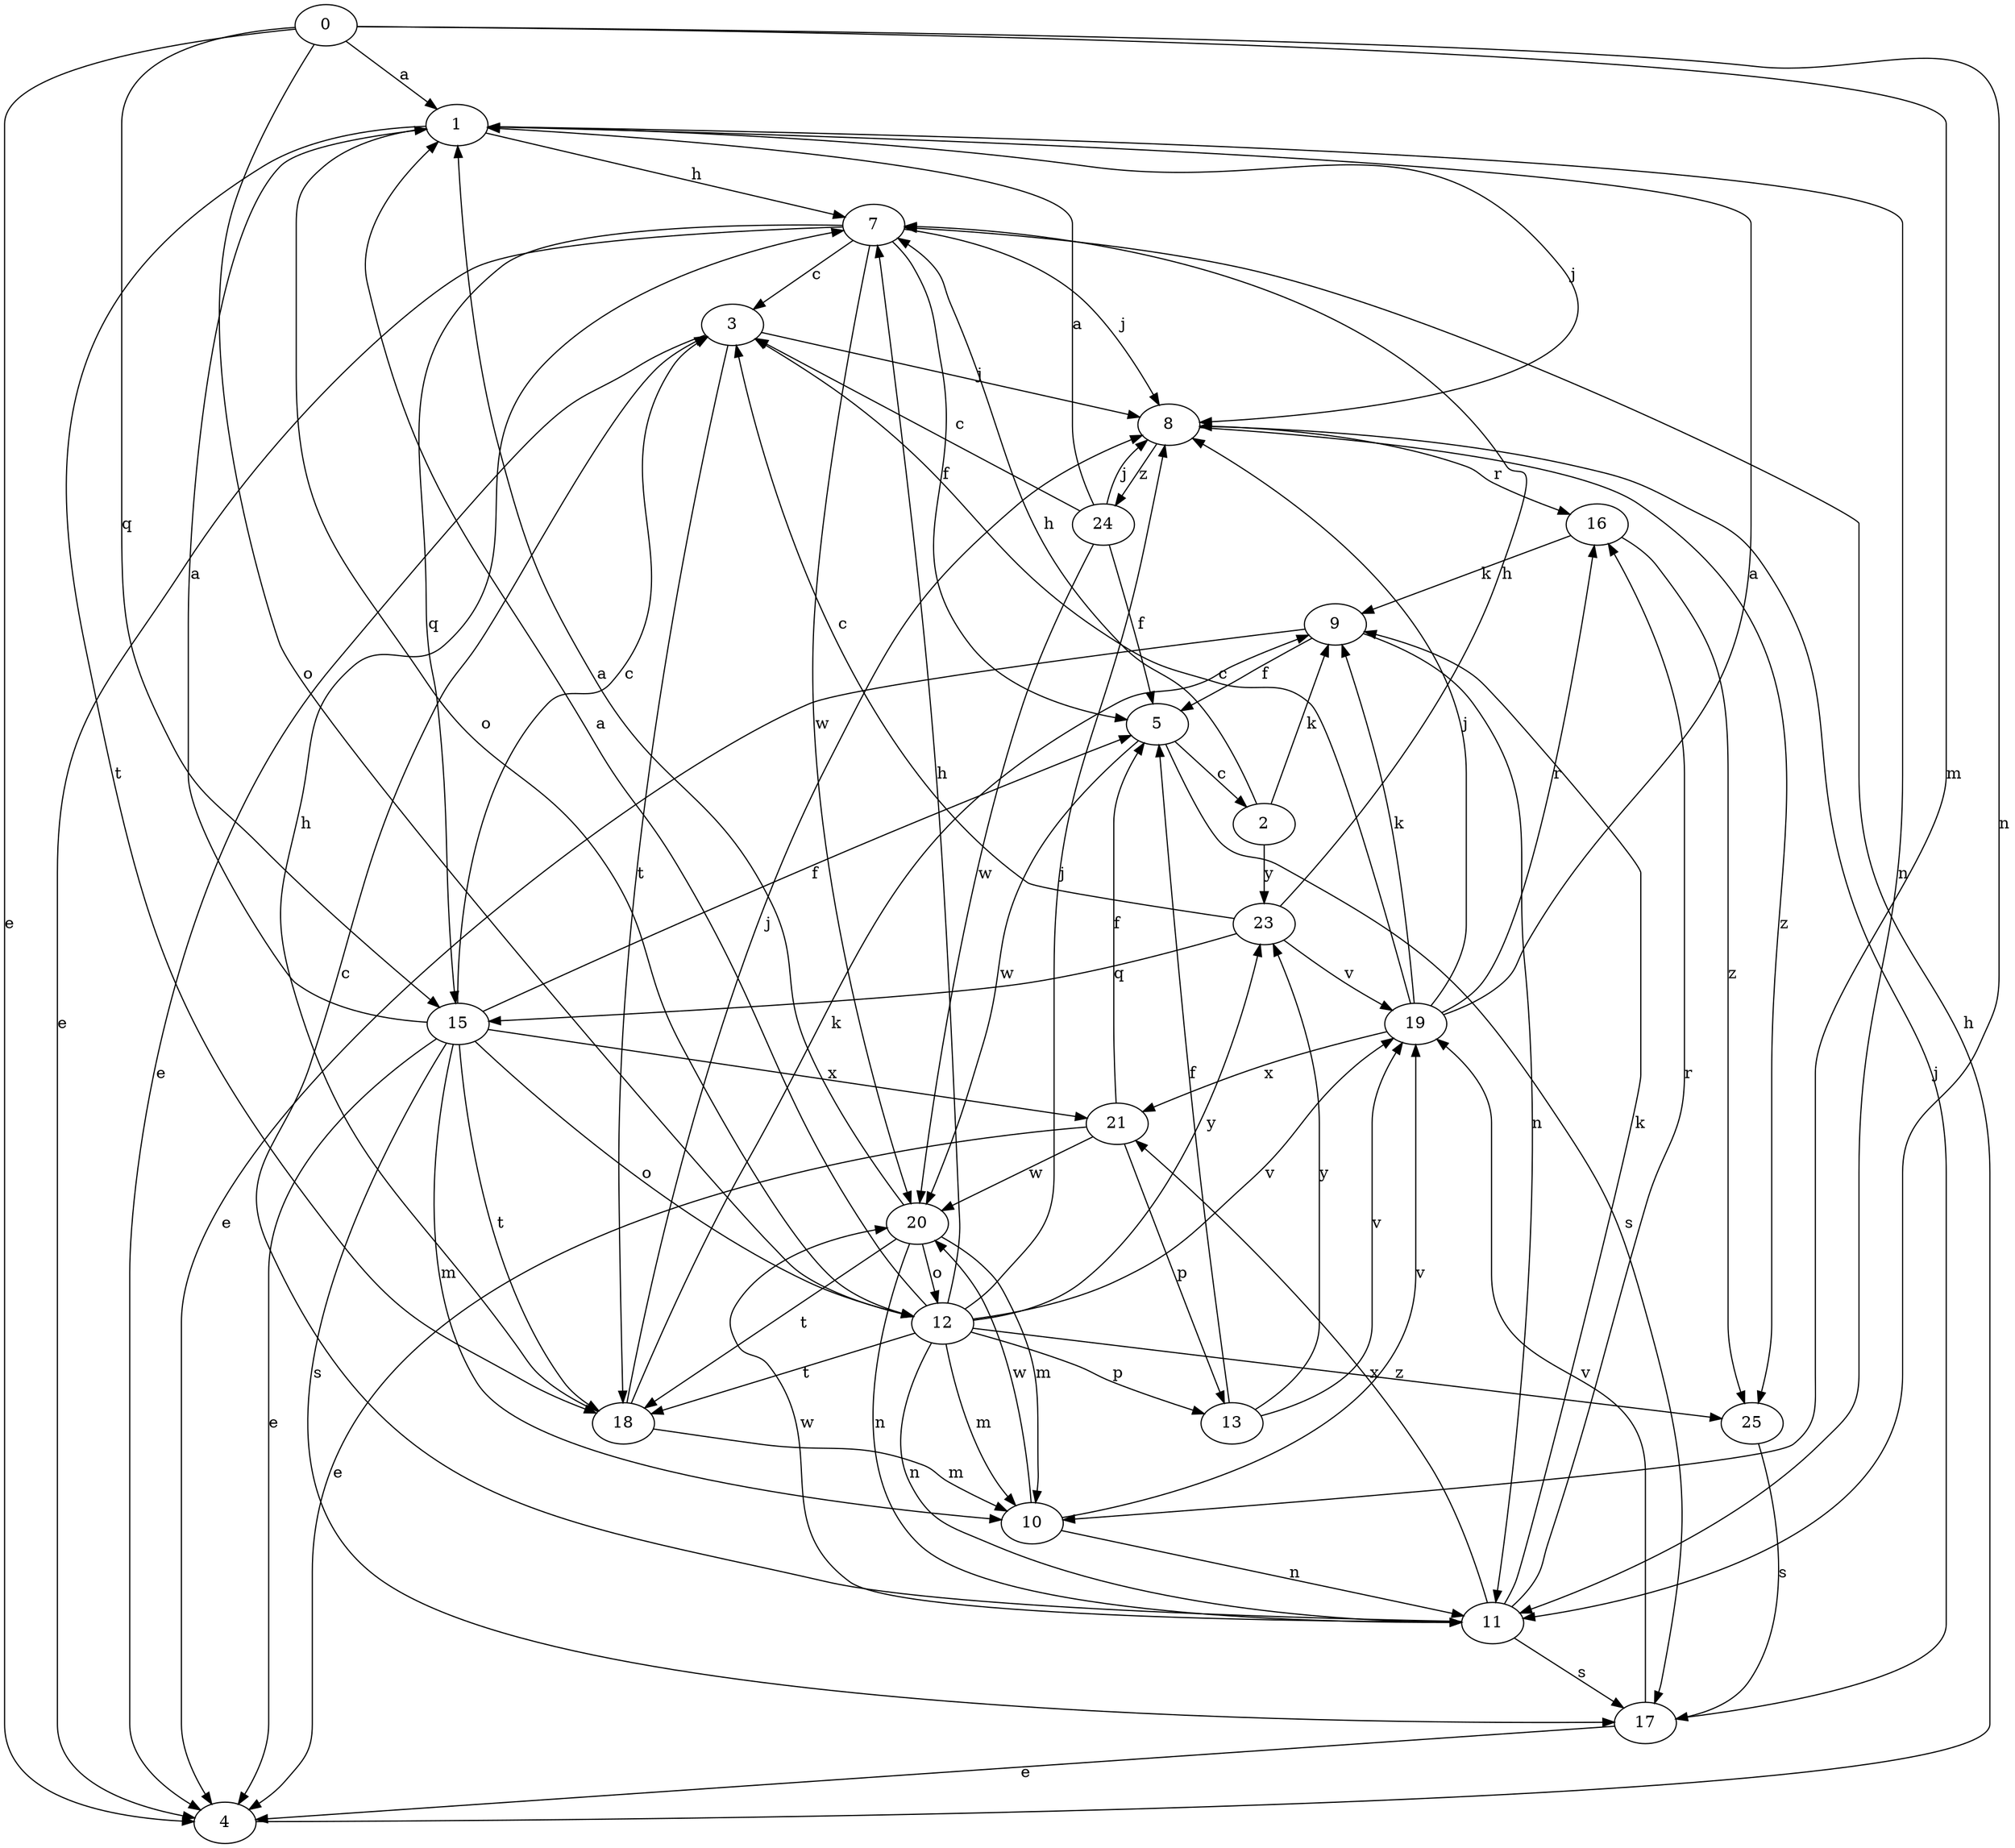 strict digraph  {
0;
1;
2;
3;
4;
5;
7;
8;
9;
10;
11;
12;
13;
15;
16;
17;
18;
19;
20;
21;
23;
24;
25;
0 -> 1  [label=a];
0 -> 4  [label=e];
0 -> 10  [label=m];
0 -> 11  [label=n];
0 -> 12  [label=o];
0 -> 15  [label=q];
1 -> 7  [label=h];
1 -> 8  [label=j];
1 -> 11  [label=n];
1 -> 12  [label=o];
1 -> 18  [label=t];
2 -> 7  [label=h];
2 -> 9  [label=k];
2 -> 23  [label=y];
3 -> 4  [label=e];
3 -> 8  [label=j];
3 -> 18  [label=t];
4 -> 7  [label=h];
5 -> 2  [label=c];
5 -> 17  [label=s];
5 -> 20  [label=w];
7 -> 3  [label=c];
7 -> 4  [label=e];
7 -> 5  [label=f];
7 -> 8  [label=j];
7 -> 15  [label=q];
7 -> 20  [label=w];
8 -> 16  [label=r];
8 -> 24  [label=z];
8 -> 25  [label=z];
9 -> 4  [label=e];
9 -> 5  [label=f];
9 -> 11  [label=n];
10 -> 11  [label=n];
10 -> 19  [label=v];
10 -> 20  [label=w];
11 -> 3  [label=c];
11 -> 9  [label=k];
11 -> 16  [label=r];
11 -> 17  [label=s];
11 -> 20  [label=w];
11 -> 21  [label=x];
12 -> 1  [label=a];
12 -> 7  [label=h];
12 -> 8  [label=j];
12 -> 10  [label=m];
12 -> 11  [label=n];
12 -> 13  [label=p];
12 -> 18  [label=t];
12 -> 19  [label=v];
12 -> 23  [label=y];
12 -> 25  [label=z];
13 -> 5  [label=f];
13 -> 19  [label=v];
13 -> 23  [label=y];
15 -> 1  [label=a];
15 -> 3  [label=c];
15 -> 4  [label=e];
15 -> 5  [label=f];
15 -> 10  [label=m];
15 -> 12  [label=o];
15 -> 17  [label=s];
15 -> 18  [label=t];
15 -> 21  [label=x];
16 -> 9  [label=k];
16 -> 25  [label=z];
17 -> 4  [label=e];
17 -> 8  [label=j];
17 -> 19  [label=v];
18 -> 7  [label=h];
18 -> 8  [label=j];
18 -> 9  [label=k];
18 -> 10  [label=m];
19 -> 1  [label=a];
19 -> 3  [label=c];
19 -> 8  [label=j];
19 -> 9  [label=k];
19 -> 16  [label=r];
19 -> 21  [label=x];
20 -> 1  [label=a];
20 -> 10  [label=m];
20 -> 11  [label=n];
20 -> 12  [label=o];
20 -> 18  [label=t];
21 -> 4  [label=e];
21 -> 5  [label=f];
21 -> 13  [label=p];
21 -> 20  [label=w];
23 -> 3  [label=c];
23 -> 7  [label=h];
23 -> 15  [label=q];
23 -> 19  [label=v];
24 -> 1  [label=a];
24 -> 3  [label=c];
24 -> 5  [label=f];
24 -> 8  [label=j];
24 -> 20  [label=w];
25 -> 17  [label=s];
}
